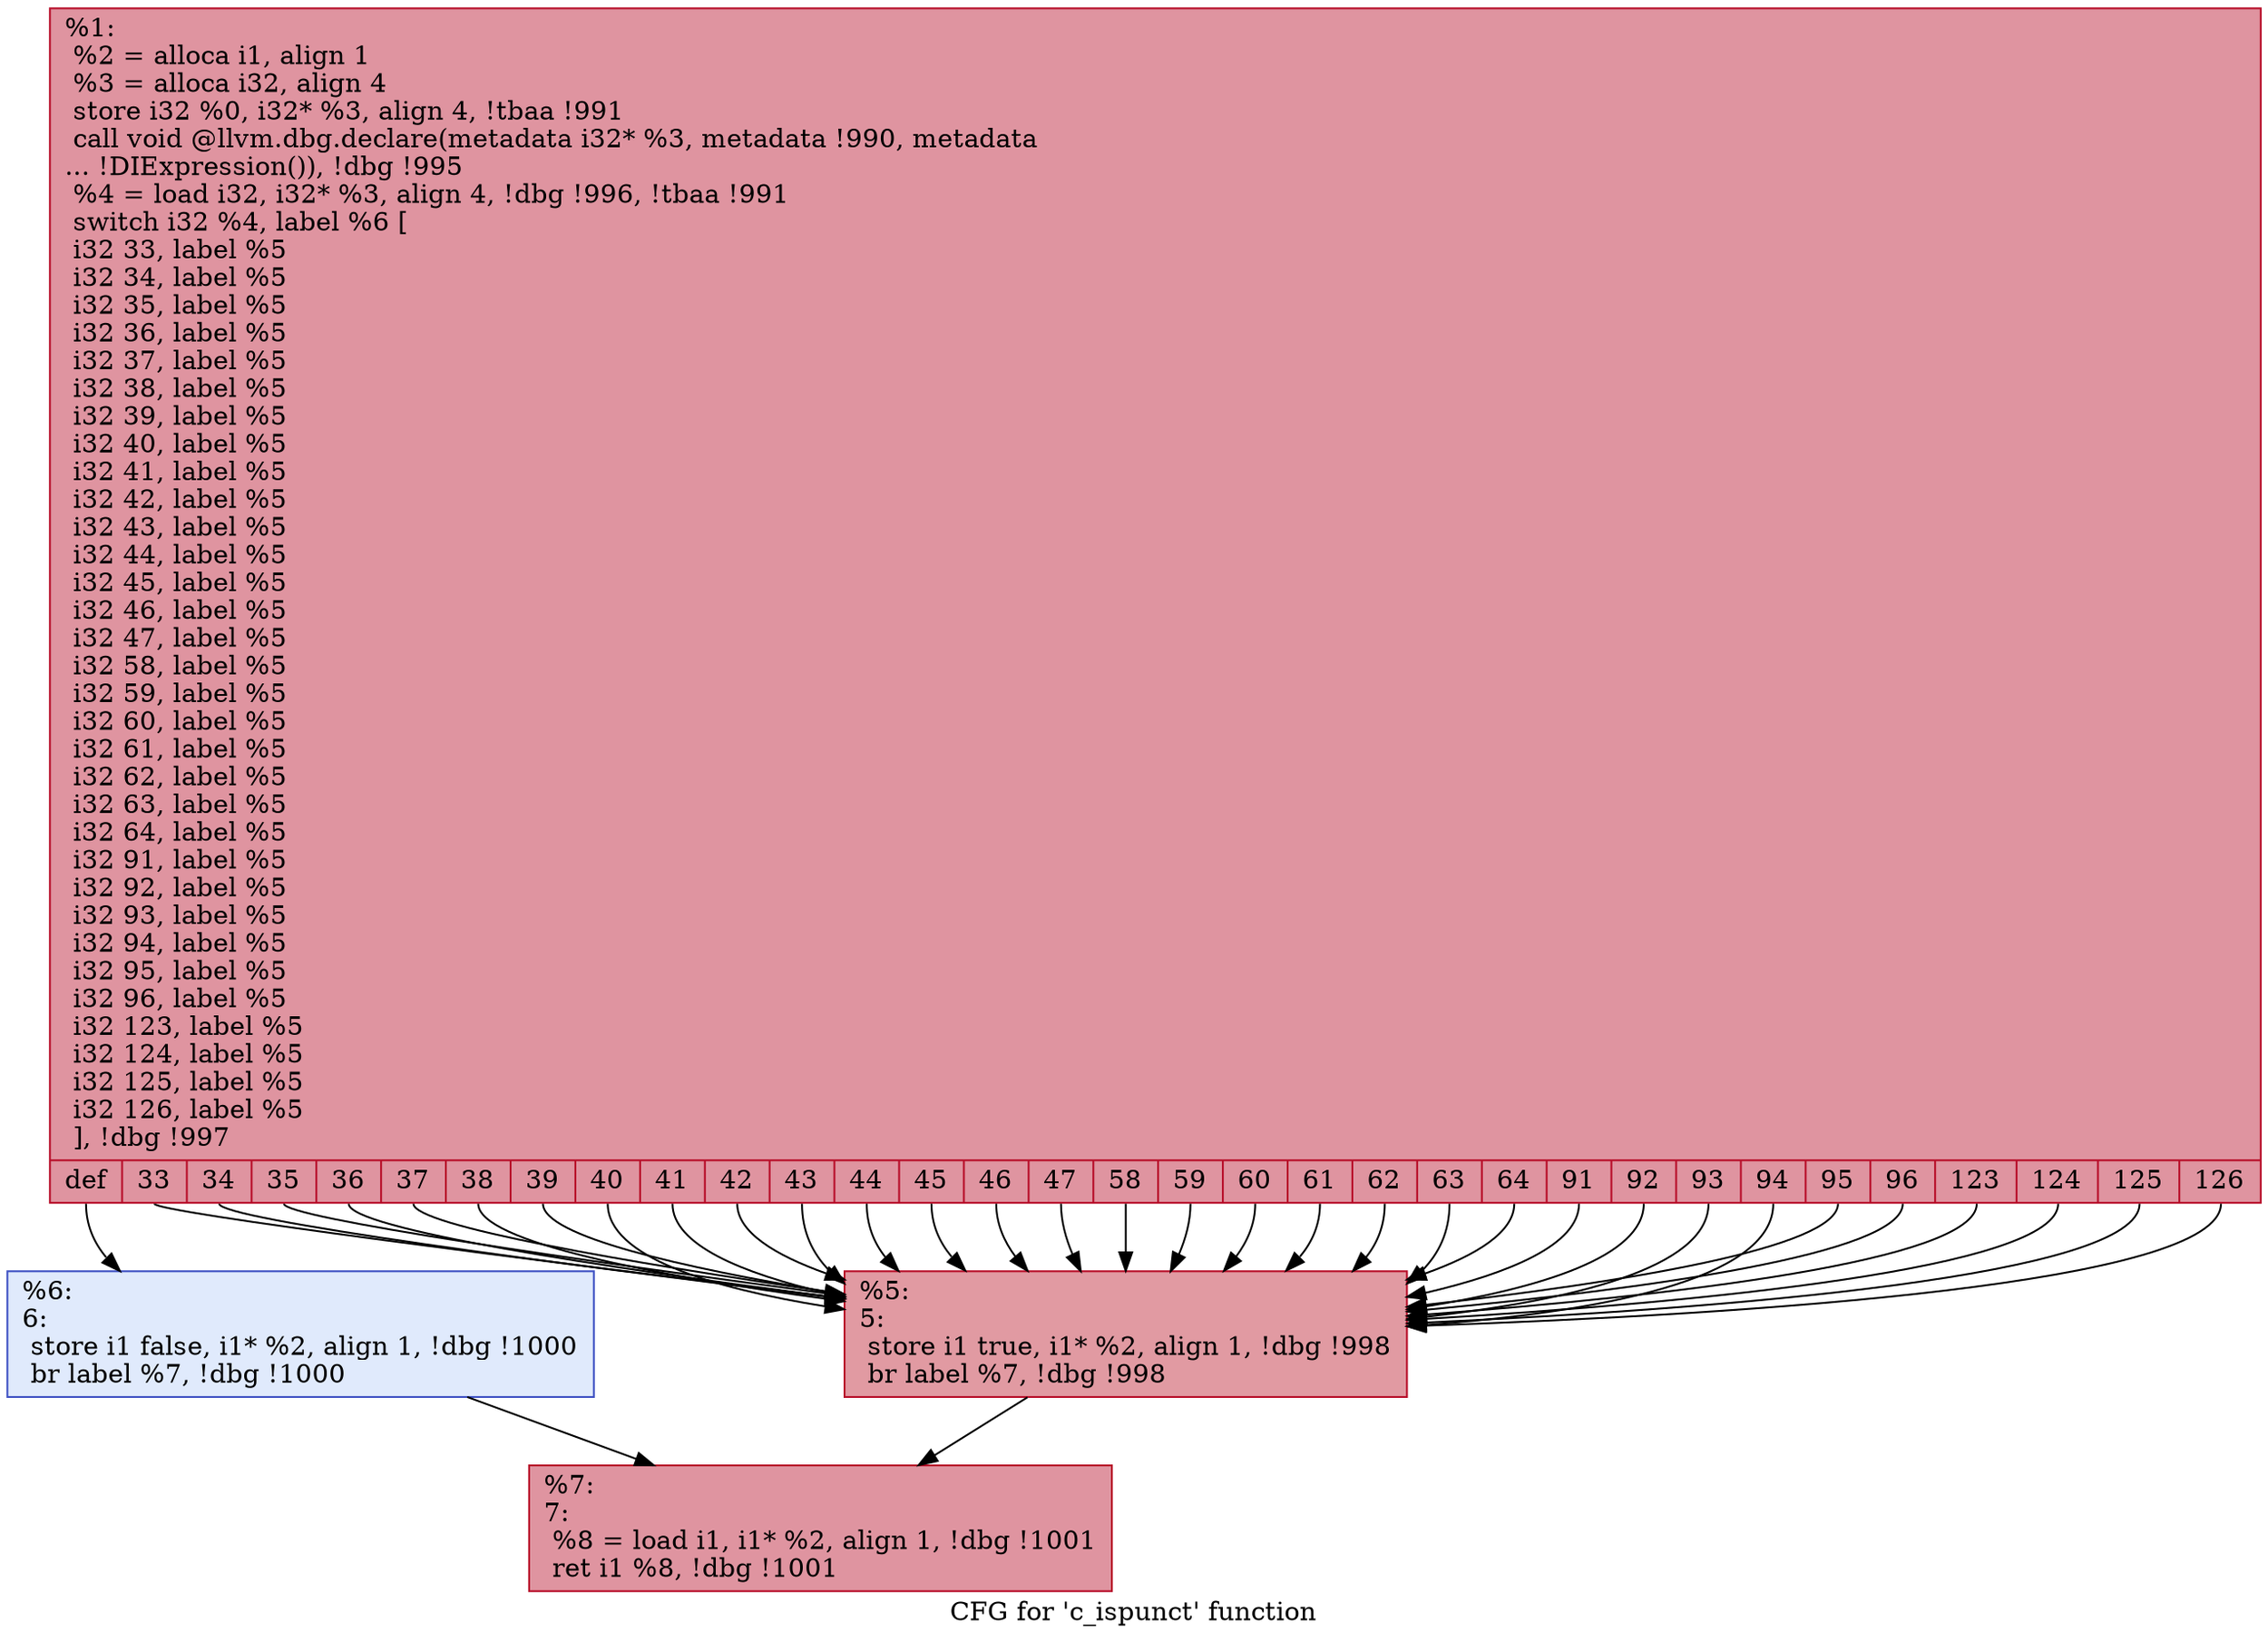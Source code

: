 digraph "CFG for 'c_ispunct' function" {
	label="CFG for 'c_ispunct' function";

	Node0xd8c6b0 [shape=record,color="#b70d28ff", style=filled, fillcolor="#b70d2870",label="{%1:\l  %2 = alloca i1, align 1\l  %3 = alloca i32, align 4\l  store i32 %0, i32* %3, align 4, !tbaa !991\l  call void @llvm.dbg.declare(metadata i32* %3, metadata !990, metadata\l... !DIExpression()), !dbg !995\l  %4 = load i32, i32* %3, align 4, !dbg !996, !tbaa !991\l  switch i32 %4, label %6 [\l    i32 33, label %5\l    i32 34, label %5\l    i32 35, label %5\l    i32 36, label %5\l    i32 37, label %5\l    i32 38, label %5\l    i32 39, label %5\l    i32 40, label %5\l    i32 41, label %5\l    i32 42, label %5\l    i32 43, label %5\l    i32 44, label %5\l    i32 45, label %5\l    i32 46, label %5\l    i32 47, label %5\l    i32 58, label %5\l    i32 59, label %5\l    i32 60, label %5\l    i32 61, label %5\l    i32 62, label %5\l    i32 63, label %5\l    i32 64, label %5\l    i32 91, label %5\l    i32 92, label %5\l    i32 93, label %5\l    i32 94, label %5\l    i32 95, label %5\l    i32 96, label %5\l    i32 123, label %5\l    i32 124, label %5\l    i32 125, label %5\l    i32 126, label %5\l  ], !dbg !997\l|{<s0>def|<s1>33|<s2>34|<s3>35|<s4>36|<s5>37|<s6>38|<s7>39|<s8>40|<s9>41|<s10>42|<s11>43|<s12>44|<s13>45|<s14>46|<s15>47|<s16>58|<s17>59|<s18>60|<s19>61|<s20>62|<s21>63|<s22>64|<s23>91|<s24>92|<s25>93|<s26>94|<s27>95|<s28>96|<s29>123|<s30>124|<s31>125|<s32>126}}"];
	Node0xd8c6b0:s0 -> Node0xd8a540;
	Node0xd8c6b0:s1 -> Node0xd8a4f0;
	Node0xd8c6b0:s2 -> Node0xd8a4f0;
	Node0xd8c6b0:s3 -> Node0xd8a4f0;
	Node0xd8c6b0:s4 -> Node0xd8a4f0;
	Node0xd8c6b0:s5 -> Node0xd8a4f0;
	Node0xd8c6b0:s6 -> Node0xd8a4f0;
	Node0xd8c6b0:s7 -> Node0xd8a4f0;
	Node0xd8c6b0:s8 -> Node0xd8a4f0;
	Node0xd8c6b0:s9 -> Node0xd8a4f0;
	Node0xd8c6b0:s10 -> Node0xd8a4f0;
	Node0xd8c6b0:s11 -> Node0xd8a4f0;
	Node0xd8c6b0:s12 -> Node0xd8a4f0;
	Node0xd8c6b0:s13 -> Node0xd8a4f0;
	Node0xd8c6b0:s14 -> Node0xd8a4f0;
	Node0xd8c6b0:s15 -> Node0xd8a4f0;
	Node0xd8c6b0:s16 -> Node0xd8a4f0;
	Node0xd8c6b0:s17 -> Node0xd8a4f0;
	Node0xd8c6b0:s18 -> Node0xd8a4f0;
	Node0xd8c6b0:s19 -> Node0xd8a4f0;
	Node0xd8c6b0:s20 -> Node0xd8a4f0;
	Node0xd8c6b0:s21 -> Node0xd8a4f0;
	Node0xd8c6b0:s22 -> Node0xd8a4f0;
	Node0xd8c6b0:s23 -> Node0xd8a4f0;
	Node0xd8c6b0:s24 -> Node0xd8a4f0;
	Node0xd8c6b0:s25 -> Node0xd8a4f0;
	Node0xd8c6b0:s26 -> Node0xd8a4f0;
	Node0xd8c6b0:s27 -> Node0xd8a4f0;
	Node0xd8c6b0:s28 -> Node0xd8a4f0;
	Node0xd8c6b0:s29 -> Node0xd8a4f0;
	Node0xd8c6b0:s30 -> Node0xd8a4f0;
	Node0xd8c6b0:s31 -> Node0xd8a4f0;
	Node0xd8c6b0:s32 -> Node0xd8a4f0;
	Node0xd8a4f0 [shape=record,color="#b70d28ff", style=filled, fillcolor="#bb1b2c70",label="{%5:\l5:                                                \l  store i1 true, i1* %2, align 1, !dbg !998\l  br label %7, !dbg !998\l}"];
	Node0xd8a4f0 -> Node0xd8a590;
	Node0xd8a540 [shape=record,color="#3d50c3ff", style=filled, fillcolor="#b9d0f970",label="{%6:\l6:                                                \l  store i1 false, i1* %2, align 1, !dbg !1000\l  br label %7, !dbg !1000\l}"];
	Node0xd8a540 -> Node0xd8a590;
	Node0xd8a590 [shape=record,color="#b70d28ff", style=filled, fillcolor="#b70d2870",label="{%7:\l7:                                                \l  %8 = load i1, i1* %2, align 1, !dbg !1001\l  ret i1 %8, !dbg !1001\l}"];
}
